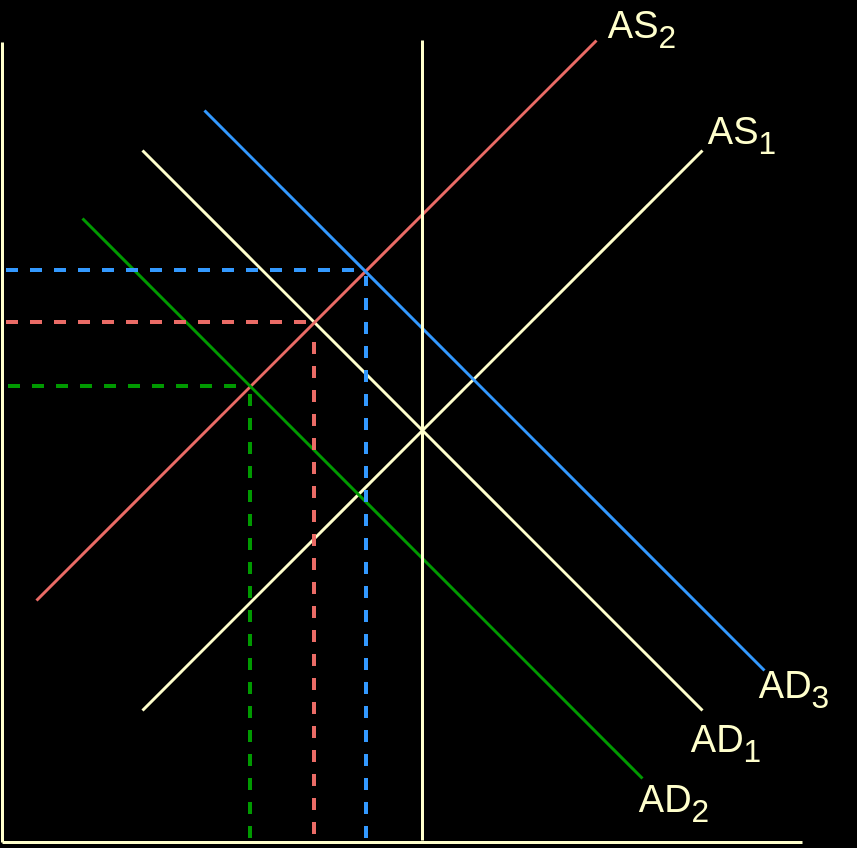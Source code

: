 <mxfile version="23.1.5" type="github">
  <diagram name="Lapa-1" id="Rf0dH-RHfIWb1ogxZCDB">
    <mxGraphModel dx="1167" dy="632" grid="1" gridSize="10" guides="1" tooltips="1" connect="1" arrows="1" fold="1" page="1" pageScale="1" pageWidth="1200" pageHeight="1600" background="#000000" math="0" shadow="0">
      <root>
        <mxCell id="0" />
        <mxCell id="1" parent="0" />
        <mxCell id="MR5CKGzvw86vKd8dYCDD-4" value="" style="endArrow=none;html=1;rounded=0;strokeColor=#FFFFCC;strokeWidth=1.5;" edge="1" parent="1">
          <mxGeometry width="50" height="50" relative="1" as="geometry">
            <mxPoint x="480" y="521" as="sourcePoint" />
            <mxPoint x="480" y="121" as="targetPoint" />
          </mxGeometry>
        </mxCell>
        <mxCell id="MR5CKGzvw86vKd8dYCDD-5" value="" style="endArrow=none;html=1;rounded=0;strokeColor=#FFFFCC;strokeWidth=1.5;" edge="1" parent="1">
          <mxGeometry width="50" height="50" relative="1" as="geometry">
            <mxPoint x="480" y="521" as="sourcePoint" />
            <mxPoint x="880" y="521" as="targetPoint" />
          </mxGeometry>
        </mxCell>
        <mxCell id="MR5CKGzvw86vKd8dYCDD-6" value="" style="endArrow=none;html=1;rounded=0;strokeColor=#FFFFCC;strokeWidth=1.5;" edge="1" parent="1">
          <mxGeometry width="50" height="50" relative="1" as="geometry">
            <mxPoint x="550" y="455" as="sourcePoint" />
            <mxPoint x="830" y="175" as="targetPoint" />
          </mxGeometry>
        </mxCell>
        <mxCell id="MR5CKGzvw86vKd8dYCDD-7" value="" style="endArrow=none;html=1;rounded=0;strokeColor=#FFFFCC;strokeWidth=1.5;" edge="1" parent="1">
          <mxGeometry width="50" height="50" relative="1" as="geometry">
            <mxPoint x="550" y="175" as="sourcePoint" />
            <mxPoint x="830" y="455" as="targetPoint" />
          </mxGeometry>
        </mxCell>
        <mxCell id="MR5CKGzvw86vKd8dYCDD-8" value="" style="endArrow=none;html=1;rounded=0;strokeColor=#EA6B66;strokeWidth=1.5;" edge="1" parent="1">
          <mxGeometry width="50" height="50" relative="1" as="geometry">
            <mxPoint x="497" y="400" as="sourcePoint" />
            <mxPoint x="777" y="120" as="targetPoint" />
          </mxGeometry>
        </mxCell>
        <mxCell id="MR5CKGzvw86vKd8dYCDD-10" value="" style="endArrow=none;html=1;rounded=0;strokeColor=#009900;strokeWidth=1.5;" edge="1" parent="1">
          <mxGeometry width="50" height="50" relative="1" as="geometry">
            <mxPoint x="520" y="209" as="sourcePoint" />
            <mxPoint x="800" y="489" as="targetPoint" />
          </mxGeometry>
        </mxCell>
        <mxCell id="MR5CKGzvw86vKd8dYCDD-11" value="" style="endArrow=none;html=1;rounded=0;strokeColor=#3399FF;strokeWidth=1.5;" edge="1" parent="1">
          <mxGeometry width="50" height="50" relative="1" as="geometry">
            <mxPoint x="581" y="155" as="sourcePoint" />
            <mxPoint x="861" y="435" as="targetPoint" />
          </mxGeometry>
        </mxCell>
        <mxCell id="MR5CKGzvw86vKd8dYCDD-12" value="" style="endArrow=none;html=1;rounded=0;strokeWidth=1.5;strokeColor=#FFFFCC;" edge="1" parent="1">
          <mxGeometry width="50" height="50" relative="1" as="geometry">
            <mxPoint x="690" y="520" as="sourcePoint" />
            <mxPoint x="690" y="120" as="targetPoint" />
          </mxGeometry>
        </mxCell>
        <mxCell id="MR5CKGzvw86vKd8dYCDD-13" value="AS&lt;sub&gt;1&lt;/sub&gt;" style="text;html=1;align=center;verticalAlign=middle;whiteSpace=wrap;rounded=0;fontColor=#FFFFCC;fontSize=19;" vertex="1" parent="1">
          <mxGeometry x="820" y="153" width="60" height="30" as="geometry" />
        </mxCell>
        <mxCell id="MR5CKGzvw86vKd8dYCDD-14" value="AS&lt;sub&gt;2&lt;/sub&gt;" style="text;html=1;align=center;verticalAlign=middle;whiteSpace=wrap;rounded=0;fontColor=#FFFFCC;fontSize=19;" vertex="1" parent="1">
          <mxGeometry x="770" y="100" width="60" height="30" as="geometry" />
        </mxCell>
        <mxCell id="MR5CKGzvw86vKd8dYCDD-15" value="AD&lt;sub&gt;1&lt;/sub&gt;" style="text;html=1;align=center;verticalAlign=middle;whiteSpace=wrap;rounded=0;fontColor=#FFFFCC;fontSize=19;" vertex="1" parent="1">
          <mxGeometry x="812" y="457" width="60" height="30" as="geometry" />
        </mxCell>
        <mxCell id="MR5CKGzvw86vKd8dYCDD-16" value="AD&lt;sub&gt;2&lt;/sub&gt;" style="text;html=1;align=center;verticalAlign=middle;whiteSpace=wrap;rounded=0;fontColor=#FFFFCC;fontSize=19;" vertex="1" parent="1">
          <mxGeometry x="786" y="487" width="60" height="30" as="geometry" />
        </mxCell>
        <mxCell id="MR5CKGzvw86vKd8dYCDD-17" value="AD&lt;sub&gt;3&lt;/sub&gt;" style="text;html=1;align=center;verticalAlign=middle;whiteSpace=wrap;rounded=0;fontColor=#FFFFCC;fontSize=19;" vertex="1" parent="1">
          <mxGeometry x="846" y="430" width="60" height="30" as="geometry" />
        </mxCell>
        <mxCell id="MR5CKGzvw86vKd8dYCDD-18" value="" style="endArrow=none;dashed=1;html=1;strokeWidth=2;rounded=0;fontColor=#EA6B66;strokeColor=#EA6B66;sourcePerimeterSpacing=0;" edge="1" parent="1">
          <mxGeometry width="50" height="50" relative="1" as="geometry">
            <mxPoint x="636" y="517" as="sourcePoint" />
            <mxPoint x="636" y="267" as="targetPoint" />
          </mxGeometry>
        </mxCell>
        <mxCell id="MR5CKGzvw86vKd8dYCDD-19" value="" style="endArrow=none;dashed=1;html=1;strokeWidth=2;rounded=0;fontColor=#EA6B66;strokeColor=#009900;sourcePerimeterSpacing=0;" edge="1" parent="1">
          <mxGeometry width="50" height="50" relative="1" as="geometry">
            <mxPoint x="604" y="519" as="sourcePoint" />
            <mxPoint x="604" y="295" as="targetPoint" />
          </mxGeometry>
        </mxCell>
        <mxCell id="MR5CKGzvw86vKd8dYCDD-20" value="" style="endArrow=none;dashed=1;html=1;strokeWidth=2;rounded=0;fontColor=#EA6B66;strokeColor=#3399FF;sourcePerimeterSpacing=0;" edge="1" parent="1">
          <mxGeometry width="50" height="50" relative="1" as="geometry">
            <mxPoint x="482" y="235" as="sourcePoint" />
            <mxPoint x="662" y="235" as="targetPoint" />
          </mxGeometry>
        </mxCell>
        <mxCell id="MR5CKGzvw86vKd8dYCDD-21" value="" style="endArrow=none;dashed=1;html=1;strokeWidth=2;rounded=0;fontColor=#EA6B66;strokeColor=#009900;sourcePerimeterSpacing=0;" edge="1" parent="1">
          <mxGeometry width="50" height="50" relative="1" as="geometry">
            <mxPoint x="483" y="293" as="sourcePoint" />
            <mxPoint x="603" y="293" as="targetPoint" />
          </mxGeometry>
        </mxCell>
        <mxCell id="MR5CKGzvw86vKd8dYCDD-22" value="" style="endArrow=none;dashed=1;html=1;strokeWidth=2;rounded=0;fontColor=#EA6B66;strokeColor=#EA6B66;sourcePerimeterSpacing=0;" edge="1" parent="1">
          <mxGeometry width="50" height="50" relative="1" as="geometry">
            <mxPoint x="482" y="261" as="sourcePoint" />
            <mxPoint x="633" y="261" as="targetPoint" />
          </mxGeometry>
        </mxCell>
        <mxCell id="MR5CKGzvw86vKd8dYCDD-23" value="" style="endArrow=none;dashed=1;html=1;strokeWidth=2;rounded=0;fontColor=#EA6B66;strokeColor=#3399FF;sourcePerimeterSpacing=0;" edge="1" parent="1">
          <mxGeometry width="50" height="50" relative="1" as="geometry">
            <mxPoint x="662" y="519" as="sourcePoint" />
            <mxPoint x="662" y="238" as="targetPoint" />
          </mxGeometry>
        </mxCell>
      </root>
    </mxGraphModel>
  </diagram>
</mxfile>
